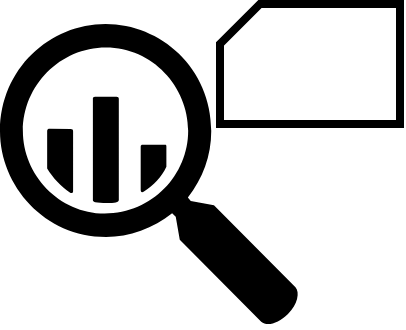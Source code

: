 <mxfile version="20.8.16" type="device"><diagram name="第 1 页" id="VViMsjg2apzQ_Fz7jy_w"><mxGraphModel dx="940" dy="395" grid="1" gridSize="10" guides="1" tooltips="1" connect="1" arrows="1" fold="1" page="1" pageScale="1" pageWidth="827" pageHeight="1169" math="0" shadow="0"><root><mxCell id="0"/><mxCell id="1" parent="0"/><mxCell id="di5Tub-ZyequXe1UmUVz-1" value="" style="sketch=0;html=1;aspect=fixed;strokeColor=none;shadow=0;align=center;verticalAlign=top;fillColor=#000000;shape=mxgraph.gcp2.big_query" vertex="1" parent="1"><mxGeometry x="140" y="90" width="150" height="151.52" as="geometry"/></mxCell><mxCell id="di5Tub-ZyequXe1UmUVz-3" value="" style="verticalLabelPosition=bottom;verticalAlign=top;html=1;shape=card;whiteSpace=wrap;size=20;arcSize=12;strokeColor=#000000;strokeWidth=4;fillColor=#ffffff;" vertex="1" parent="1"><mxGeometry x="250" y="80" width="90" height="60" as="geometry"/></mxCell></root></mxGraphModel></diagram></mxfile>